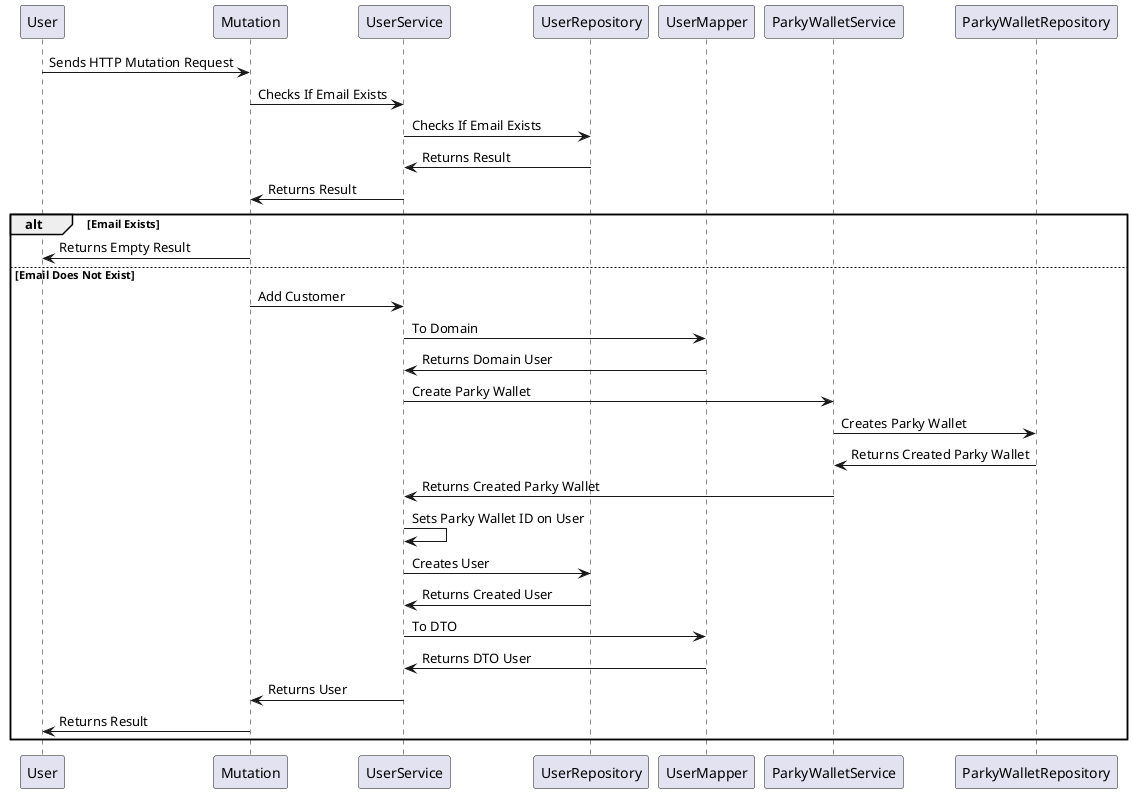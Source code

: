 @startuml createUser
User -> Mutation: Sends HTTP Mutation Request
Mutation -> UserService: Checks If Email Exists
UserService -> UserRepository: Checks If Email Exists
UserService <- UserRepository: Returns Result
Mutation <- UserService: Returns Result
alt Email Exists
    User <- Mutation: Returns Empty Result
else Email Does Not Exist
    Mutation -> UserService: Add Customer
    UserService -> UserMapper: To Domain
    UserService <- UserMapper: Returns Domain User
    UserService -> ParkyWalletService: Create Parky Wallet
    ParkyWalletService -> ParkyWalletRepository: Creates Parky Wallet
    ParkyWalletService <- ParkyWalletRepository: Returns Created Parky Wallet
    UserService <- ParkyWalletService: Returns Created Parky Wallet
    UserService -> UserService: Sets Parky Wallet ID on User
    UserService -> UserRepository: Creates User
    UserService <- UserRepository: Returns Created User
    UserService -> UserMapper: To DTO
    UserService <- UserMapper: Returns DTO User
    Mutation <- UserService: Returns User
    User <- Mutation: Returns Result
end
@enduml